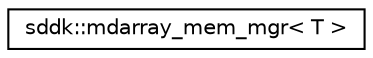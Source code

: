 digraph "Graphical Class Hierarchy"
{
 // INTERACTIVE_SVG=YES
  edge [fontname="Helvetica",fontsize="10",labelfontname="Helvetica",labelfontsize="10"];
  node [fontname="Helvetica",fontsize="10",shape=record];
  rankdir="LR";
  Node1 [label="sddk::mdarray_mem_mgr\< T \>",height=0.2,width=0.4,color="black", fillcolor="white", style="filled",URL="$structsddk_1_1mdarray__mem__mgr.html",tooltip="Simple mameory manager handler which keeps track of allocated and deallocated memory. "];
}
